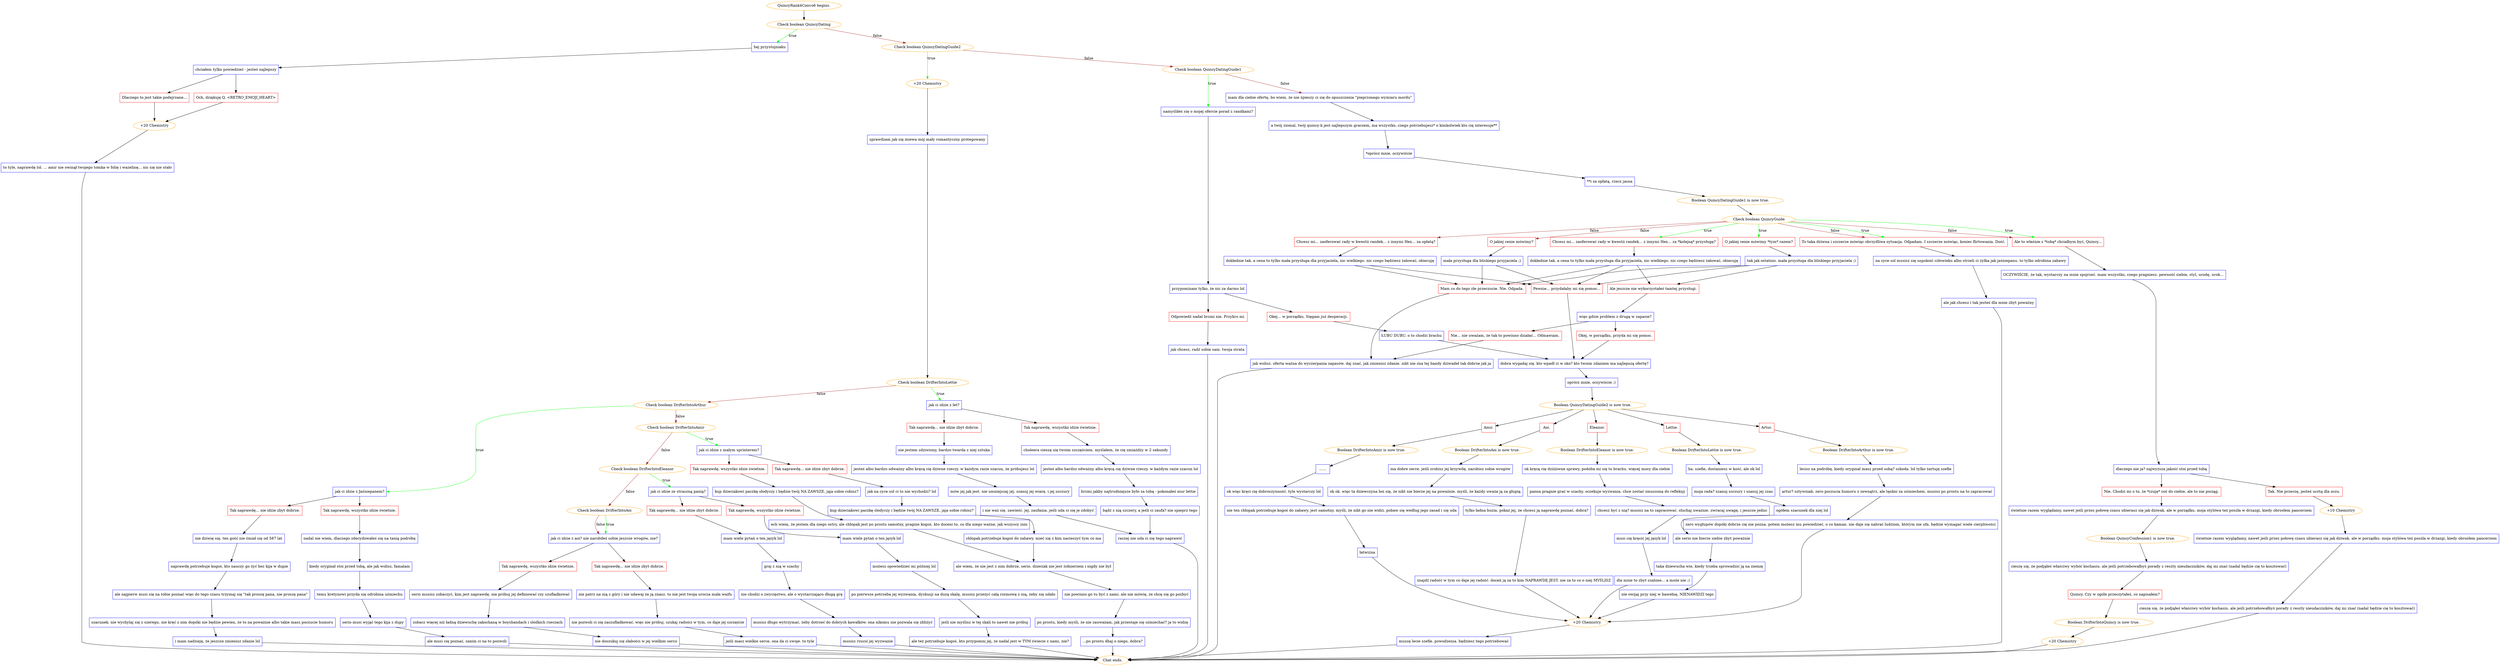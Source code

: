 digraph {
	"QuincyRank4Convo6 begins." [color=orange];
		"QuincyRank4Convo6 begins." -> j3584470309;
	j3584470309 [label="Check boolean QuincyDating",color=orange];
		j3584470309 -> j1892590944 [label=true,color=green];
		j3584470309 -> j3491569830 [label=false,color=brown];
	j1892590944 [label="hej przystojniaku",shape=box,color=blue];
		j1892590944 -> j3107266271;
	j3491569830 [label="Check boolean QuincyDatingGuide2",color=orange];
		j3491569830 -> j2630735163 [label=true,color=green];
		j3491569830 -> j2786259275 [label=false,color=brown];
	j3107266271 [label="chciałem tylko powiedzieć - jesteś najlepszy",shape=box,color=blue];
		j3107266271 -> j1949366642;
		j3107266271 -> j2013705805;
	j2630735163 [label="+20 Chemistry",color=orange];
		j2630735163 -> j1963462987;
	j2786259275 [label="Check boolean QuincyDatingGuide1",color=orange];
		j2786259275 -> j2758413236 [label=true,color=green];
		j2786259275 -> j2232194416 [label=false,color=brown];
	j1949366642 [label="Dlaczego to jest takie podejrzane...",shape=box,color=red];
		j1949366642 -> j1528097690;
	j2013705805 [label="Och, dziękuję Q. <RETRO_EMOJI_HEART>",shape=box,color=red];
		j2013705805 -> j1528097690;
	j1963462987 [label="sprawdzam jak się miewa mój mały romantyczny protegowany",shape=box,color=blue];
		j1963462987 -> j827990467;
	j2758413236 [label="namyśliłeś się o mojej ofercie porad z randkami?",shape=box,color=blue];
		j2758413236 -> j2168099865;
	j2232194416 [label="mam dla ciebie ofertę, bo wiem, że nie śpieszy ci się do opuszczenia \"pieprzonego wymiaru mordu\"",shape=box,color=blue];
		j2232194416 -> j2019061342;
	j1528097690 [label="+20 Chemistry",color=orange];
		j1528097690 -> j2039998950;
	j827990467 [label="Check boolean DrifterIntoLettie",color=orange];
		j827990467 -> j1500425386 [label=true,color=green];
		j827990467 -> j3407252241 [label=false,color=brown];
	j2168099865 [label="przypominam tylko, że nic za darmo lol",shape=box,color=blue];
		j2168099865 -> j4279939459;
		j2168099865 -> j3070208722;
	j2019061342 [label="a twój ziomal, twój quincy-k jest najlepszym graczem, ma wszystko, czego potrzebujesz* o kimkolwiek kto cię interesuje**",shape=box,color=blue];
		j2019061342 -> j999804946;
	j2039998950 [label="to tyle, naprawdę lol. ... amir nie owinął twojego tomka w folię i wazelinę... nic się nie stało",shape=box,color=blue];
		j2039998950 -> "Chat ends.";
	j1500425386 [label="jak ci idzie z let?",shape=box,color=blue];
		j1500425386 -> j3563484124;
		j1500425386 -> j1236512754;
	j3407252241 [label="Check boolean DrifterIntoArthur",color=orange];
		j3407252241 -> j2017275987 [label=true,color=green];
		j3407252241 -> j3827004038 [label=false,color=brown];
	j4279939459 [label="Odpowiedź nadal brzmi nie. Przykro mi.",shape=box,color=red];
		j4279939459 -> j2569277543;
	j3070208722 [label="Okej... w porządku. Sięgam już desperacji.",shape=box,color=red];
		j3070208722 -> j2417153312;
	j999804946 [label="*oprócz mnie, oczywiście",shape=box,color=blue];
		j999804946 -> j1670543375;
	"Chat ends." [color=orange];
	j3563484124 [label="Tak naprawdę, wszystko idzie świetnie.",shape=box,color=red];
		j3563484124 -> j3516004466;
	j1236512754 [label="Tak naprawdę... nie idzie zbyt dobrze.",shape=box,color=red];
		j1236512754 -> j766946656;
	j2017275987 [label="jak ci idzie z Jaśniepanem?",shape=box,color=blue];
		j2017275987 -> j1069007961;
		j2017275987 -> j806912359;
	j3827004038 [label="Check boolean DrifterIntoAmir",color=orange];
		j3827004038 -> j3035571090 [label=true,color=green];
		j3827004038 -> j973123829 [label=false,color=brown];
	j2569277543 [label="jak chcesz, radź sobie sam. twoja strata",shape=box,color=blue];
		j2569277543 -> "Chat ends.";
	j2417153312 [label="ŁUBU DUBU. o to chodzi brachu",shape=box,color=blue];
		j2417153312 -> j3507639509;
	j1670543375 [label="**i za opłatą, rzecz jasna",shape=box,color=blue];
		j1670543375 -> j134635863;
	j3516004466 [label="choleera cieszę się twoim szczęściem. myślałem, że cię zmiażdży w 2 sekundy",shape=box,color=blue];
		j3516004466 -> j1770269014;
	j766946656 [label="nie jestem zdziwiony, bardzo twarda z niej sztuka",shape=box,color=blue];
		j766946656 -> j3143904802;
	j1069007961 [label="Tak naprawdę, wszystko idzie świetnie.",shape=box,color=red];
		j1069007961 -> j4200775214;
	j806912359 [label="Tak naprawdę... nie idzie zbyt dobrze.",shape=box,color=red];
		j806912359 -> j3017647302;
	j3035571090 [label="jak ci idzie z małym sprinterem?",shape=box,color=blue];
		j3035571090 -> j1366073;
		j3035571090 -> j927540012;
	j973123829 [label="Check boolean DrifterIntoEleanor",color=orange];
		j973123829 -> j3462914579 [label=true,color=green];
		j973123829 -> j522636645 [label=false,color=brown];
	j3507639509 [label="dobra wygadaj się. kto wpadł ci w oko? kto twoim zdaniem ma najlepszą ofertę?",shape=box,color=blue];
		j3507639509 -> j2919599424;
	j134635863 [label="Boolean QuincyDatingGuide1 is now true.",color=orange];
		j134635863 -> j1294377651;
	j1770269014 [label="jesteś albo bardzo odważny albo kręcą cię dziwne rzeczy. w każdym razie szacun lol",shape=box,color=blue];
		j1770269014 -> j2044088146;
	j3143904802 [label="jesteś albo bardzo odważny albo kręcą cię dziwne rzeczy. w każdym razie szacun, że próbujesz lol",shape=box,color=blue];
		j3143904802 -> j3051284686;
	j4200775214 [label="nadal nie wiem, dlaczego zdecydowałeś się na tanią podróbę",shape=box,color=blue];
		j4200775214 -> j2019784903;
	j3017647302 [label="nie dziwię się, ten gość nie śmiał się od 587 lat",shape=box,color=blue];
		j3017647302 -> j3300838963;
	j1366073 [label="Tak naprawdę, wszystko idzie świetnie.",shape=box,color=red];
		j1366073 -> j1380272595;
	j927540012 [label="Tak naprawdę... nie idzie zbyt dobrze.",shape=box,color=red];
		j927540012 -> j861366565;
	j3462914579 [label="jak ci idzie ze straszną panią?",shape=box,color=blue];
		j3462914579 -> j996343344;
		j3462914579 -> j1133374454;
	j522636645 [label="Check boolean DrifterIntoAoi",color=orange];
		j522636645 -> j2873681029 [label=true,color=green];
		j522636645 -> j2873681029 [label=false,color=brown];
	j2919599424 [label="oprócz mnie, oczywiście ;)",shape=box,color=blue];
		j2919599424 -> j2183745581;
	j1294377651 [label="Check boolean QuincyGuide",color=orange];
		j1294377651 -> j3646243420 [label=true,color=green];
		j1294377651 -> j1363277183 [label=true,color=green];
		j1294377651 -> j2478631699 [label=true,color=green];
		j1294377651 -> j2396280890 [label=true,color=green];
		j1294377651 -> j1582847569 [label=false,color=brown];
		j1294377651 -> j2402957400 [label=false,color=brown];
		j1294377651 -> j2478631699 [label=false,color=brown];
		j1294377651 -> j2396280890 [label=false,color=brown];
	j2044088146 [label="brzmi jakby najtrudniejsze było za tobą - pokonałeś mur lettie",shape=box,color=blue];
		j2044088146 -> j2202060985;
	j3051284686 [label="mów jej jak jest. nie umniejszaj jej. szanuj jej wiarę. i jej szczury",shape=box,color=blue];
		j3051284686 -> j717454293;
	j2019784903 [label="kiedy oryginał stoi przed tobą, ale jak wolisz, famalam",shape=box,color=blue];
		j2019784903 -> j2809443712;
	j3300838963 [label="naprawdę potrzebuje kogoś, kto nauczy go żyć bez kija w dupie",shape=box,color=blue];
		j3300838963 -> j272213392;
	j1380272595 [label="kup dzieciakowi paczkę słodyczy i będzie twój NA ZAWSZE, jaja sobie robisz?",shape=box,color=blue];
		j1380272595 -> j772451406;
	j861366565 [label="jak na cyce sol ci to nie wychodzi? lol",shape=box,color=blue];
		j861366565 -> j1283730755;
	j996343344 [label="Tak naprawdę, wszystko idzie świetnie.",shape=box,color=red];
		j996343344 -> j900308690;
	j1133374454 [label="Tak naprawdę... nie idzie zbyt dobrze.",shape=box,color=red];
		j1133374454 -> j3253528211;
	j2873681029 [label="jak ci idzie z aoi? nie narobiłeś sobie jeszcze wrogów, nie?",shape=box,color=blue];
		j2873681029 -> j1500820033;
		j2873681029 -> j2137877106;
	j2183745581 [label="Boolean QuincyDatingGuide2 is now true.",color=orange];
		j2183745581 -> j179412671;
		j2183745581 -> j1918454667;
		j2183745581 -> j1916132879;
		j2183745581 -> j2722462798;
		j2183745581 -> j2641738332;
	j3646243420 [label="Chcesz mi... zaoferować rady w kwestii randek... z innymi Hex... za *kolejną* przysługę?",shape=box,color=red];
		j3646243420 -> j889600752;
	j1363277183 [label="O jakiej cenie mówimy *tym* razem?",shape=box,color=red];
		j1363277183 -> j1302358635;
	j2478631699 [label="To taka dziwna i szczerze mówiąc obrzydliwa sytuacja. Odpadam. I szczerze mówiąc, koniec flirtowania. Dość.",shape=box,color=red];
		j2478631699 -> j245664864;
	j2396280890 [label="Ale to właśnie z *tobą* chciałbym być, Quincy...",shape=box,color=red];
		j2396280890 -> j2189147244;
	j1582847569 [label="O jakiej cenie mówimy?",shape=box,color=red];
		j1582847569 -> j434866147;
	j2402957400 [label="Chcesz mi... zaoferować rady w kwestii randek... z innymi Hex... za opłatą?",shape=box,color=red];
		j2402957400 -> j1197789724;
	j2202060985 [label="bądź z nią szczery, a jeśli ci zaufa? nie spieprz tego",shape=box,color=blue];
		j2202060985 -> j2197214678;
	j717454293 [label="i nie waż się. zawieść. jej. zaufania. jeśli uda ci się je zdobyć",shape=box,color=blue];
		j717454293 -> j2197214678;
	j2809443712 [label="temu kretynowi przyda się odrobina uśmiechu",shape=box,color=blue];
		j2809443712 -> j233294666;
	j272213392 [label="ale najpierw musi się na tobie poznać więc do tego czasu trzymaj się \"tak proszę pana, nie proszę pana\"",shape=box,color=blue];
		j272213392 -> j756617794;
	j772451406 [label="ech wiem, że jestem dla niego ostry, ale chłopak jest po prostu samotny, pragnie kogoś, kto doceni to, co dla niego ważne, jak wszyscy inni",shape=box,color=blue];
		j772451406 -> j123734432;
	j1283730755 [label="kup dzieciakowi paczkę słodyczy i będzie twój NA ZAWSZE, jaja sobie robisz?",shape=box,color=blue];
		j1283730755 -> j3929587778;
	j900308690 [label="mam wiele pytań o ten język lol",shape=box,color=blue];
		j900308690 -> j2532453384;
	j3253528211 [label="mam wiele pytań o ten język lol",shape=box,color=blue];
		j3253528211 -> j2222670966;
	j1500820033 [label="Tak naprawdę, wszystko idzie świetnie.",shape=box,color=red];
		j1500820033 -> j518202817;
	j2137877106 [label="Tak naprawdę... nie idzie zbyt dobrze.",shape=box,color=red];
		j2137877106 -> j2488340983;
	j179412671 [label="Lettie.",shape=box,color=red];
		j179412671 -> j3708305574;
	j1918454667 [label="Artur.",shape=box,color=red];
		j1918454667 -> j1868654974;
	j1916132879 [label="Amir.",shape=box,color=red];
		j1916132879 -> j2603172363;
	j2722462798 [label="Eleanor.",shape=box,color=red];
		j2722462798 -> j3570575168;
	j2641738332 [label="Aoi.",shape=box,color=red];
		j2641738332 -> j459672423;
	j889600752 [label="dokładnie tak. a cena to tylko mała przysługa dla przyjaciela, nic wielkiego. nic czego będziesz żałować, obiecuję",shape=box,color=blue];
		j889600752 -> j3905270108;
		j889600752 -> j4021504514;
		j889600752 -> j3748685030;
	j1302358635 [label="tak jak ostatnio. mała przysługa dla bliskiego przyjaciela ;)",shape=box,color=blue];
		j1302358635 -> j3905270108;
		j1302358635 -> j4021504514;
		j1302358635 -> j3748685030;
	j245664864 [label="na cyce sol musisz się uspokoić człowieku albo strzeli ci żyłka jak jaśniepanu. to tylko odrobina zabawy",shape=box,color=blue];
		j245664864 -> j3097233675;
	j2189147244 [label="OCZYWIŚCIE, że tak, wystarczy na mnie spojrzeć. mam wszystko, czego pragniesz. pewność siebie, styl, urodę, urok...",shape=box,color=blue];
		j2189147244 -> j893093754;
	j434866147 [label="mała przysługa dla bliskiego przyjaciela ;)",shape=box,color=blue];
		j434866147 -> j4021504514;
		j434866147 -> j3748685030;
	j1197789724 [label="dokładnie tak. a cena to tylko mała przysługa dla przyjaciela, nic wielkiego. nic czego będziesz żałować, obiecuję",shape=box,color=blue];
		j1197789724 -> j4021504514;
		j1197789724 -> j3748685030;
	j2197214678 [label="raczej nie uda ci się tego naprawić",shape=box,color=blue];
		j2197214678 -> "Chat ends.";
	j233294666 [label="serio musi wyjąć tego kija z dupy",shape=box,color=blue];
		j233294666 -> j4146617729;
	j756617794 [label="szacunek. nie wychylaj się z szeregu. nie kręć z nim dopóki nie będzie pewien, że to na poważnie albo takie masz poczucie humoru",shape=box,color=blue];
		j756617794 -> j2406939251;
	j123734432 [label="ale wiem, że nie jest z nim dobrze, serio. dzieciak nie jest żołnierzem i nigdy nie był",shape=box,color=blue];
		j123734432 -> j424281536;
	j3929587778 [label="chłopak potrzebuje kogoś do zabawy. mieć się z kim nacieszyć tym co ma",shape=box,color=blue];
		j3929587778 -> j123734432;
	j2532453384 [label="możesz opowiedzieć mi później lol",shape=box,color=blue];
		j2532453384 -> j1371104362;
	j2222670966 [label="graj z nią w szachy",shape=box,color=blue];
		j2222670966 -> j1022040879;
	j518202817 [label="serio musisz zobaczyć, kim jest naprawdę. nie próbuj jej definiować czy szufladkować",shape=box,color=blue];
		j518202817 -> j3424386036;
	j2488340983 [label="nie patrz na nią z góry i nie udawaj że ją znasz. to nie jest twoja urocza mała waifu",shape=box,color=blue];
		j2488340983 -> j374395843;
	j3708305574 [label="Boolean DrifterIntoLettie is now true.",color=orange];
		j3708305574 -> j3155846508;
	j1868654974 [label="Boolean DrifterIntoArthur is now true.",color=orange];
		j1868654974 -> j3956608800;
	j2603172363 [label="Boolean DrifterIntoAmir is now true.",color=orange];
		j2603172363 -> j2963749201;
	j3570575168 [label="Boolean DrifterIntoEleanor is now true.",color=orange];
		j3570575168 -> j1467726215;
	j459672423 [label="Boolean DrifterIntoAoi is now true.",color=orange];
		j459672423 -> j1985065335;
	j3905270108 [label="Ale jeszcze nie wykorzystałeś tamtej przysługi.",shape=box,color=red];
		j3905270108 -> j3741671800;
	j4021504514 [label="Mam co do tego złe przeczucie. Nie. Odpada.",shape=box,color=red];
		j4021504514 -> j3393615159;
	j3748685030 [label="Pewnie... przydałaby mi się pomoc...",shape=box,color=red];
		j3748685030 -> j3507639509;
	j3097233675 [label="ale jak chcesz i tak jesteś dla mnie zbyt poważny",shape=box,color=blue];
		j3097233675 -> "Chat ends.";
	j893093754 [label="dlaczego nie ja? najwyższa jakość stoi przed tobą",shape=box,color=blue];
		j893093754 -> j2986580856;
		j893093754 -> j694902919;
	j4146617729 [label="ale musi cię poznać, zanim ci na to pozwoli",shape=box,color=blue];
		j4146617729 -> "Chat ends.";
	j2406939251 [label="i mam nadzieję, że jeszcze zmienisz zdanie lol",shape=box,color=blue];
		j2406939251 -> "Chat ends.";
	j424281536 [label="nie powinno go tu być z nami. ale nie mówię, że chcę się go pozbyć",shape=box,color=blue];
		j424281536 -> j1756211728;
	j1371104362 [label="po pierwsze potrzeba jej wyzwania, dyskusji na dużą skalę, musisz przeżyć całą rozmowę z nią, żeby się udało",shape=box,color=blue];
		j1371104362 -> j3658556961;
	j1022040879 [label="nie chodzi o zwycięstwo, ale o wystarczająco długą grę",shape=box,color=blue];
		j1022040879 -> j630862;
	j3424386036 [label="zobacz więcej niż ładną dziewuchę zakochaną w boysbandach i słodkich rzeczach",shape=box,color=blue];
		j3424386036 -> j3757248558;
	j374395843 [label="nie pozwoli ci się zaszufladkować, więc nie próbuj. szukaj radości w tym, co daje jej szczęście",shape=box,color=blue];
		j374395843 -> j539924342;
	j3155846508 [label="ha. szefie, dostaniesz w kość, ale ok lol",shape=box,color=blue];
		j3155846508 -> j2334360290;
	j3956608800 [label="lecisz na podróbę, kiedy oryginał masz przed sobą? szkoda. lol tylko żartuję szefie",shape=box,color=blue];
		j3956608800 -> j1188325230;
	j2963749201 [label="......",shape=box,color=blue];
		j2963749201 -> j201468404;
	j1467726215 [label="ok kręcą cię dziiiiiwne sprawy, podoba mi się to brachu. więcej mocy dla ciebie",shape=box,color=blue];
		j1467726215 -> j1391534496;
	j1985065335 [label="ma dobre serce. jeśli zrobisz jej krzywdę, narobisz sobie wrogów",shape=box,color=blue];
		j1985065335 -> j3322889828;
	j3741671800 [label="więc gdzie problem z drugą w zapasie?",shape=box,color=blue];
		j3741671800 -> j4118725326;
		j3741671800 -> j1346862420;
	j3393615159 [label="jak wolisz. oferta ważna do wyczerpania zapasów. daj znać, jak zmienisz zdanie. nikt nie zna tej bandy dziwadeł tak dobrze jak ja",shape=box,color=blue];
		j3393615159 -> "Chat ends.";
	j2986580856 [label="Nie. Chodzi mi o to, że *czuję* coś do ciebie, ale to nie pociąg.",shape=box,color=red];
		j2986580856 -> j505716495;
	j694902919 [label="Tak. Nie przeczę, jesteś ucztą dla oczu.",shape=box,color=red];
		j694902919 -> j2121137677;
	j1756211728 [label="po prostu, kiedy myśli, że nie zauważam, jak przestaje się uśmiechać? ja to widzę",shape=box,color=blue];
		j1756211728 -> j4206476050;
	j3658556961 [label="jeśli nie myślisz w tej skali to nawet nie próbuj",shape=box,color=blue];
		j3658556961 -> j232429189;
	j630862 [label="musisz długo wytrzymać, żeby dotrzeć do dobrych kawałków. ona nikomu nie pozwala się zbliżyć",shape=box,color=blue];
		j630862 -> j585220904;
	j3757248558 [label="nie doszukuj się słabości w jej wielkim sercu",shape=box,color=blue];
		j3757248558 -> "Chat ends.";
	j539924342 [label="jeśli masz wielkie serce, ona da ci swoje. to tyle",shape=box,color=blue];
		j539924342 -> "Chat ends.";
	j2334360290 [label="moja rada? szanuj szczury i szanuj jej czas",shape=box,color=blue];
		j2334360290 -> j84581764;
	j1188325230 [label="artur? sztywniak. zero poczucia humoru z zewnątrz, ale tęskni za uśmiechem. musisz po prostu na to zapracować",shape=box,color=blue];
		j1188325230 -> j2348090785;
	j201468404 [label="ok więc kręci cię dobroczynność. tyle wystarczy lol",shape=box,color=blue];
		j201468404 -> j168596812;
	j1391534496 [label="panna pragnie grać w szachy. oczekuje wyzwania. chce zostać zmuszona do refleksji",shape=box,color=blue];
		j1391534496 -> j4132261683;
	j3322889828 [label="ok ok. więc ta dziewczyna boi się, że nikt nie bierze jej na poważnie. myśli, że każdy uważa ją za głupią",shape=box,color=blue];
		j3322889828 -> j1330461138;
	j4118725326 [label="Nie... nie uważam, że tak to powinno działać... Odmawiam.",shape=box,color=red];
		j4118725326 -> j3393615159;
	j1346862420 [label="Okej, w porządku, przyda mi się pomoc.",shape=box,color=red];
		j1346862420 -> j3507639509;
	j505716495 [label="świetnie razem wyglądamy, nawet jeśli przez połowę czasu ubierasz się jak dziwak. ale w porządku. moja stylówa też poszła w drzazgi, kiedy obrosłem pancerzem",shape=box,color=blue];
		j505716495 -> j4263445566;
	j2121137677 [label="+10 Chemistry",color=orange];
		j2121137677 -> j1332227183;
	j4206476050 [label="...po prostu dbaj o niego, dobra?",shape=box,color=blue];
		j4206476050 -> "Chat ends.";
	j232429189 [label="ale też potrzebuje kogoś, kto przypomni jej, że nadal jest w TYM świecie z nami, nie?",shape=box,color=blue];
		j232429189 -> "Chat ends.";
	j585220904 [label="musisz rzucić jej wyzwanie",shape=box,color=blue];
		j585220904 -> "Chat ends.";
	j84581764 [label="ogółem szacunek dla niej lol",shape=box,color=blue];
		j84581764 -> j2703514564;
	j2348090785 [label="zero wygłupów dopóki dobrze cię nie pozna. potem możesz mu powiedzieć, o co kaman. nie daje się nabrać ludziom, którym nie ufa. będzie wymagać wiele cierpliwości",shape=box,color=blue];
		j2348090785 -> j3863775517;
	j168596812 [label="nie ten chłopak potrzebuje kogoś do zabawy. jest samotny. myśli, że nikt go nie widzi. pobaw się według jego zasad i się uda",shape=box,color=blue];
		j168596812 -> j3666639312;
	j4132261683 [label="chcesz być z nią? musisz na to zapracować. słuchaj uważnie. zwracaj uwagę. i jeszcze jedno",shape=box,color=blue];
		j4132261683 -> j1428662923;
	j1330461138 [label="tylko ładna buzia. pokaż jej, że chcesz ją naprawdę poznać, dobra?",shape=box,color=blue];
		j1330461138 -> j1252586932;
	j4263445566 [label="Boolean QuincyConfession1 is now true.",color=orange];
		j4263445566 -> j4165742120;
	j1332227183 [label="świetnie razem wyglądamy, nawet jeśli przez połowę czasu ubierasz się jak dziwak. ale w porządku. moja stylówa też poszła w drzazgi, kiedy obrosłem pancerzem",shape=box,color=blue];
		j1332227183 -> j2364439922;
	j2703514564 [label="ale serio nie bierze siebie zbyt poważnie",shape=box,color=blue];
		j2703514564 -> j1007839153;
	j3863775517 [label="+20 Chemistry",color=orange];
		j3863775517 -> j247955657;
	j3666639312 [label="łatwizna",shape=box,color=blue];
		j3666639312 -> j3863775517;
	j1428662923 [label="musi cię kręcić jej język lol",shape=box,color=blue];
		j1428662923 -> j250443138;
	j1252586932 [label="znajdź radość w tym co daje jej radość. doceń ją za to kim NAPRAWDĘ JEST. nie za to co o niej MYŚLISZ",shape=box,color=blue];
		j1252586932 -> j3863775517;
	j4165742120 [label="cieszę się, że podjąłeś właściwy wybór kochasiu. ale jeśli potrzebowałbyś porady z reszty nieudaczników, daj mi znać (nadal będzie cię to kosztować)",shape=box,color=blue];
		j4165742120 -> j2766705239;
	j2364439922 [label="cieszę się, że podjąłeś właściwy wybór kochasiu. ale jeśli potrzebowałbyś porady z reszty nieudaczników, daj mi znać (nadal będzie cię to kosztować)",shape=box,color=blue];
		j2364439922 -> "Chat ends.";
	j1007839153 [label="taka dziewucha wie, kiedy trzeba sprowadzić ją na ziemię",shape=box,color=blue];
		j1007839153 -> j1347262986;
	j247955657 [label="muszę lecie szefie. powodzenia. będziesz tego potrzebować",shape=box,color=blue];
		j247955657 -> "Chat ends.";
	j250443138 [label="dla mnie to zbyt szalone... a może nie ;)",shape=box,color=blue];
		j250443138 -> j3863775517;
	j2766705239 [label="Quincy. Czy w ogóle przeczytałeś, co napisałem?",shape=box,color=red];
		j2766705239 -> j3495181317;
	j1347262986 [label="nie owijaj przy niej w bawełnę, NIENAWIDZI tego",shape=box,color=blue];
		j1347262986 -> j3863775517;
	j3495181317 [label="Boolean DrifterIntoQuincy is now true.",color=orange];
		j3495181317 -> j2895199346;
	j2895199346 [label="+20 Chemistry",color=orange];
		j2895199346 -> "Chat ends.";
}